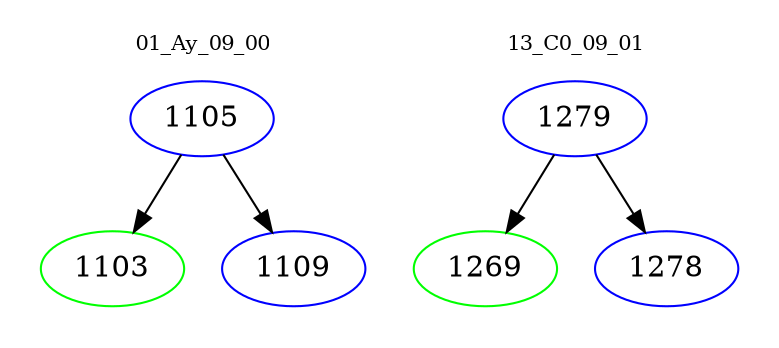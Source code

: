 digraph{
subgraph cluster_0 {
color = white
label = "01_Ay_09_00";
fontsize=10;
T0_1105 [label="1105", color="blue"]
T0_1105 -> T0_1103 [color="black"]
T0_1103 [label="1103", color="green"]
T0_1105 -> T0_1109 [color="black"]
T0_1109 [label="1109", color="blue"]
}
subgraph cluster_1 {
color = white
label = "13_C0_09_01";
fontsize=10;
T1_1279 [label="1279", color="blue"]
T1_1279 -> T1_1269 [color="black"]
T1_1269 [label="1269", color="green"]
T1_1279 -> T1_1278 [color="black"]
T1_1278 [label="1278", color="blue"]
}
}
